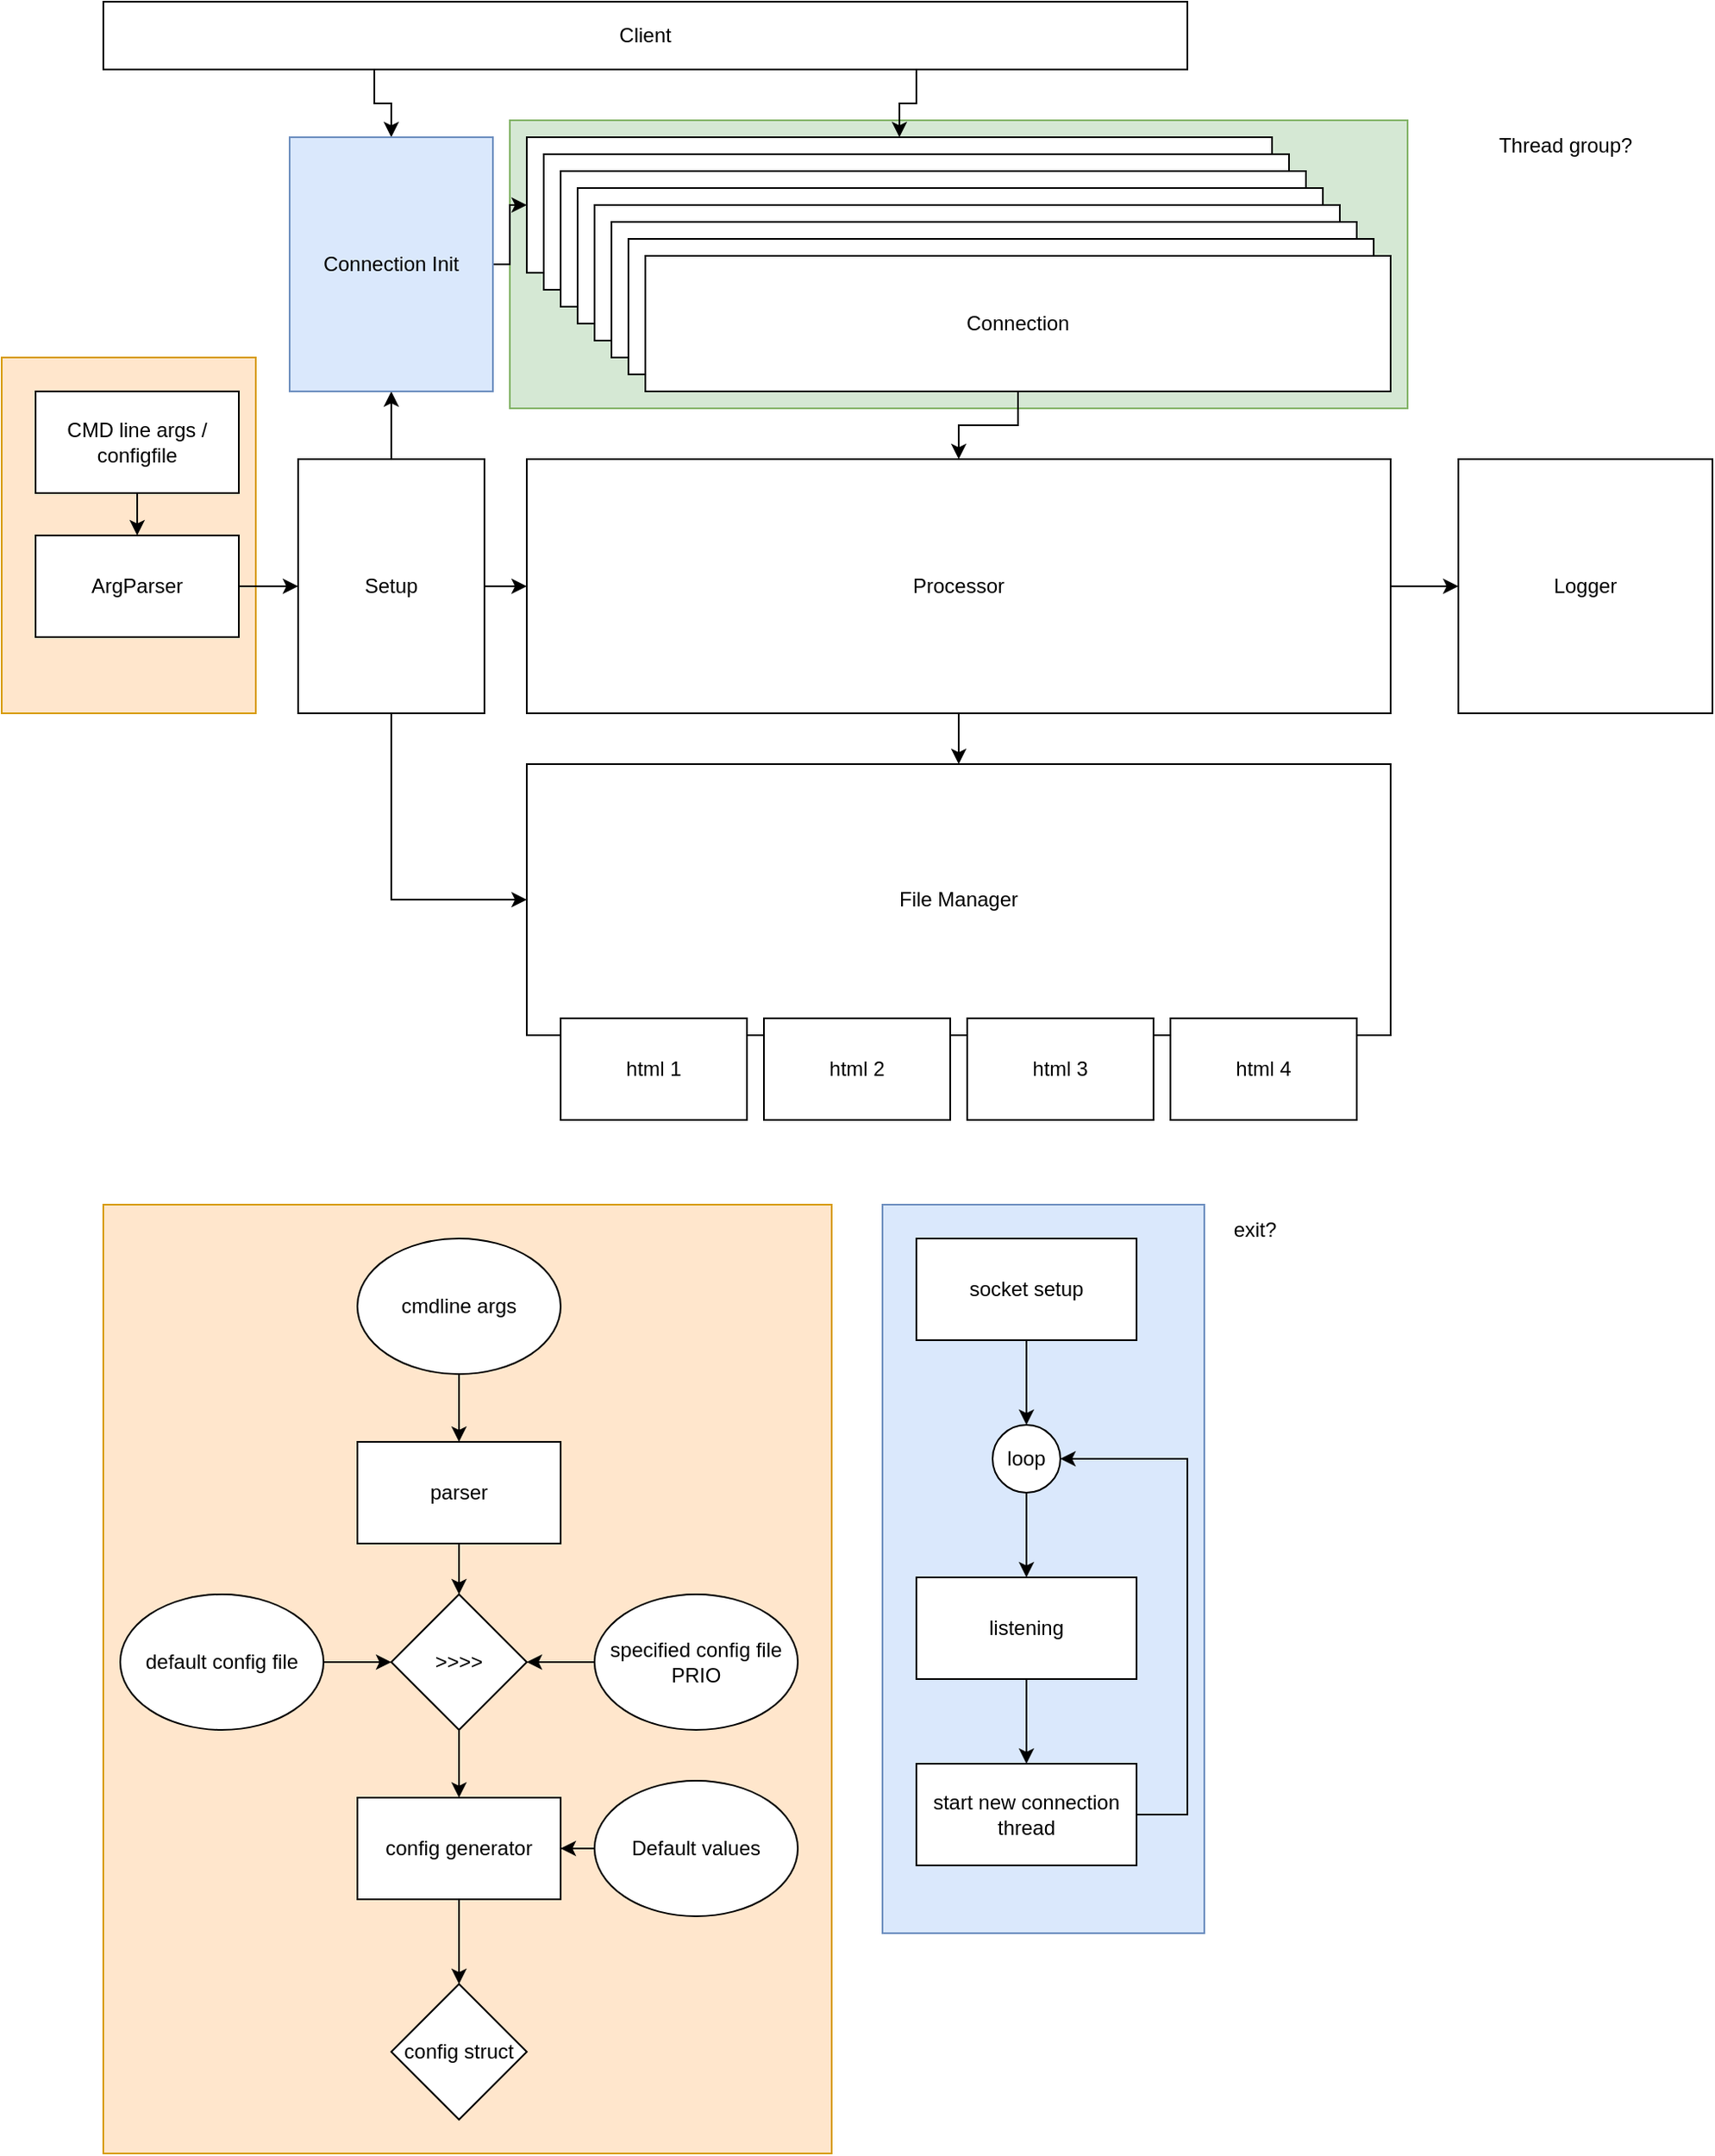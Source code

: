 <mxfile version="24.7.5">
  <diagram name="Page-1" id="7Nsuoyc14vce1aXvYf07">
    <mxGraphModel dx="2212" dy="819" grid="1" gridSize="10" guides="1" tooltips="1" connect="1" arrows="1" fold="1" page="1" pageScale="1" pageWidth="850" pageHeight="1100" math="0" shadow="0">
      <root>
        <mxCell id="0" />
        <mxCell id="1" parent="0" />
        <mxCell id="yS1OMlAL9O3ZvYHchg5X-52" value="" style="rounded=0;whiteSpace=wrap;html=1;fillColor=#d5e8d4;strokeColor=#82b366;" vertex="1" parent="1">
          <mxGeometry x="280" y="110" width="530" height="170" as="geometry" />
        </mxCell>
        <mxCell id="yS1OMlAL9O3ZvYHchg5X-50" value="" style="rounded=0;whiteSpace=wrap;html=1;fillColor=#dae8fc;strokeColor=#6c8ebf;" vertex="1" parent="1">
          <mxGeometry x="500" y="750" width="190" height="430" as="geometry" />
        </mxCell>
        <mxCell id="yS1OMlAL9O3ZvYHchg5X-39" value="" style="rounded=0;whiteSpace=wrap;html=1;fillColor=#ffe6cc;strokeColor=#d79b00;" vertex="1" parent="1">
          <mxGeometry x="40" y="750" width="430" height="560" as="geometry" />
        </mxCell>
        <mxCell id="yS1OMlAL9O3ZvYHchg5X-38" value="" style="rounded=0;whiteSpace=wrap;html=1;fillColor=#ffe6cc;strokeColor=#d79b00;" vertex="1" parent="1">
          <mxGeometry x="-20" y="250" width="150" height="210" as="geometry" />
        </mxCell>
        <mxCell id="2XLXsW0Q4X3rFTA0bUyR-21" style="edgeStyle=orthogonalEdgeStyle;rounded=0;orthogonalLoop=1;jettySize=auto;html=1;exitX=0.25;exitY=1;exitDx=0;exitDy=0;entryX=0.5;entryY=0;entryDx=0;entryDy=0;" parent="1" source="2XLXsW0Q4X3rFTA0bUyR-2" target="2XLXsW0Q4X3rFTA0bUyR-14" edge="1">
          <mxGeometry relative="1" as="geometry" />
        </mxCell>
        <mxCell id="2XLXsW0Q4X3rFTA0bUyR-22" style="edgeStyle=orthogonalEdgeStyle;rounded=0;orthogonalLoop=1;jettySize=auto;html=1;exitX=0.75;exitY=1;exitDx=0;exitDy=0;entryX=0.5;entryY=0;entryDx=0;entryDy=0;" parent="1" source="2XLXsW0Q4X3rFTA0bUyR-2" target="2XLXsW0Q4X3rFTA0bUyR-5" edge="1">
          <mxGeometry relative="1" as="geometry" />
        </mxCell>
        <mxCell id="2XLXsW0Q4X3rFTA0bUyR-2" value="&lt;div&gt;Client&lt;/div&gt;" style="rounded=0;whiteSpace=wrap;html=1;" parent="1" vertex="1">
          <mxGeometry x="40" y="40" width="640" height="40" as="geometry" />
        </mxCell>
        <mxCell id="2XLXsW0Q4X3rFTA0bUyR-5" value="Connection" style="rounded=0;whiteSpace=wrap;html=1;" parent="1" vertex="1">
          <mxGeometry x="290" y="120" width="440" height="80" as="geometry" />
        </mxCell>
        <mxCell id="2XLXsW0Q4X3rFTA0bUyR-19" style="edgeStyle=orthogonalEdgeStyle;rounded=0;orthogonalLoop=1;jettySize=auto;html=1;entryX=0.5;entryY=1;entryDx=0;entryDy=0;" parent="1" source="2XLXsW0Q4X3rFTA0bUyR-6" target="2XLXsW0Q4X3rFTA0bUyR-14" edge="1">
          <mxGeometry relative="1" as="geometry" />
        </mxCell>
        <mxCell id="2XLXsW0Q4X3rFTA0bUyR-26" style="edgeStyle=orthogonalEdgeStyle;rounded=0;orthogonalLoop=1;jettySize=auto;html=1;exitX=0.5;exitY=1;exitDx=0;exitDy=0;entryX=0;entryY=0.5;entryDx=0;entryDy=0;" parent="1" source="2XLXsW0Q4X3rFTA0bUyR-6" target="2XLXsW0Q4X3rFTA0bUyR-24" edge="1">
          <mxGeometry relative="1" as="geometry" />
        </mxCell>
        <mxCell id="2XLXsW0Q4X3rFTA0bUyR-27" style="edgeStyle=orthogonalEdgeStyle;rounded=0;orthogonalLoop=1;jettySize=auto;html=1;exitX=1;exitY=0.5;exitDx=0;exitDy=0;entryX=0;entryY=0.5;entryDx=0;entryDy=0;" parent="1" source="2XLXsW0Q4X3rFTA0bUyR-6" target="2XLXsW0Q4X3rFTA0bUyR-23" edge="1">
          <mxGeometry relative="1" as="geometry" />
        </mxCell>
        <mxCell id="2XLXsW0Q4X3rFTA0bUyR-6" value="Setup" style="rounded=0;whiteSpace=wrap;html=1;" parent="1" vertex="1">
          <mxGeometry x="155" y="310" width="110" height="150" as="geometry" />
        </mxCell>
        <mxCell id="2XLXsW0Q4X3rFTA0bUyR-7" value="Connection" style="rounded=0;whiteSpace=wrap;html=1;" parent="1" vertex="1">
          <mxGeometry x="300" y="130" width="440" height="80" as="geometry" />
        </mxCell>
        <mxCell id="2XLXsW0Q4X3rFTA0bUyR-8" value="Connection" style="rounded=0;whiteSpace=wrap;html=1;" parent="1" vertex="1">
          <mxGeometry x="310" y="140" width="440" height="80" as="geometry" />
        </mxCell>
        <mxCell id="2XLXsW0Q4X3rFTA0bUyR-9" value="Connection" style="rounded=0;whiteSpace=wrap;html=1;" parent="1" vertex="1">
          <mxGeometry x="320" y="150" width="440" height="80" as="geometry" />
        </mxCell>
        <mxCell id="2XLXsW0Q4X3rFTA0bUyR-10" value="Connection" style="rounded=0;whiteSpace=wrap;html=1;" parent="1" vertex="1">
          <mxGeometry x="330" y="160" width="440" height="80" as="geometry" />
        </mxCell>
        <mxCell id="2XLXsW0Q4X3rFTA0bUyR-11" value="Connection" style="rounded=0;whiteSpace=wrap;html=1;" parent="1" vertex="1">
          <mxGeometry x="340" y="170" width="440" height="80" as="geometry" />
        </mxCell>
        <mxCell id="2XLXsW0Q4X3rFTA0bUyR-12" value="Connection" style="rounded=0;whiteSpace=wrap;html=1;" parent="1" vertex="1">
          <mxGeometry x="350" y="180" width="440" height="80" as="geometry" />
        </mxCell>
        <mxCell id="2XLXsW0Q4X3rFTA0bUyR-13" value="Connection" style="rounded=0;whiteSpace=wrap;html=1;" parent="1" vertex="1">
          <mxGeometry x="360" y="190" width="440" height="80" as="geometry" />
        </mxCell>
        <mxCell id="2XLXsW0Q4X3rFTA0bUyR-20" style="edgeStyle=orthogonalEdgeStyle;rounded=0;orthogonalLoop=1;jettySize=auto;html=1;exitX=1;exitY=0.5;exitDx=0;exitDy=0;entryX=0;entryY=0.5;entryDx=0;entryDy=0;" parent="1" source="2XLXsW0Q4X3rFTA0bUyR-14" target="2XLXsW0Q4X3rFTA0bUyR-5" edge="1">
          <mxGeometry relative="1" as="geometry">
            <Array as="points">
              <mxPoint x="280" y="195" />
              <mxPoint x="280" y="160" />
            </Array>
          </mxGeometry>
        </mxCell>
        <mxCell id="2XLXsW0Q4X3rFTA0bUyR-14" value="Connection Init" style="rounded=0;whiteSpace=wrap;html=1;fillColor=#dae8fc;strokeColor=#6c8ebf;" parent="1" vertex="1">
          <mxGeometry x="150" y="120" width="120" height="150" as="geometry" />
        </mxCell>
        <mxCell id="9Ib-BwRvmZUWXCXMDBFs-3" style="edgeStyle=orthogonalEdgeStyle;rounded=0;orthogonalLoop=1;jettySize=auto;html=1;exitX=0.5;exitY=1;exitDx=0;exitDy=0;entryX=0.5;entryY=0;entryDx=0;entryDy=0;" parent="1" source="2XLXsW0Q4X3rFTA0bUyR-15" target="2XLXsW0Q4X3rFTA0bUyR-16" edge="1">
          <mxGeometry relative="1" as="geometry" />
        </mxCell>
        <mxCell id="2XLXsW0Q4X3rFTA0bUyR-15" value="CMD line args / configfile" style="rounded=0;whiteSpace=wrap;html=1;" parent="1" vertex="1">
          <mxGeometry y="270" width="120" height="60" as="geometry" />
        </mxCell>
        <mxCell id="2XLXsW0Q4X3rFTA0bUyR-18" style="edgeStyle=orthogonalEdgeStyle;rounded=0;orthogonalLoop=1;jettySize=auto;html=1;entryX=0;entryY=0.5;entryDx=0;entryDy=0;" parent="1" source="2XLXsW0Q4X3rFTA0bUyR-16" target="2XLXsW0Q4X3rFTA0bUyR-6" edge="1">
          <mxGeometry relative="1" as="geometry" />
        </mxCell>
        <mxCell id="2XLXsW0Q4X3rFTA0bUyR-16" value="ArgParser" style="rounded=0;whiteSpace=wrap;html=1;" parent="1" vertex="1">
          <mxGeometry y="355" width="120" height="60" as="geometry" />
        </mxCell>
        <mxCell id="2XLXsW0Q4X3rFTA0bUyR-28" style="edgeStyle=orthogonalEdgeStyle;rounded=0;orthogonalLoop=1;jettySize=auto;html=1;exitX=0.5;exitY=1;exitDx=0;exitDy=0;entryX=0.5;entryY=0;entryDx=0;entryDy=0;" parent="1" source="2XLXsW0Q4X3rFTA0bUyR-23" target="2XLXsW0Q4X3rFTA0bUyR-24" edge="1">
          <mxGeometry relative="1" as="geometry" />
        </mxCell>
        <mxCell id="2XLXsW0Q4X3rFTA0bUyR-29" style="edgeStyle=orthogonalEdgeStyle;rounded=0;orthogonalLoop=1;jettySize=auto;html=1;exitX=0.5;exitY=0;exitDx=0;exitDy=0;entryX=0.5;entryY=1;entryDx=0;entryDy=0;startArrow=classic;startFill=1;endArrow=none;endFill=0;" parent="1" source="2XLXsW0Q4X3rFTA0bUyR-23" target="2XLXsW0Q4X3rFTA0bUyR-13" edge="1">
          <mxGeometry relative="1" as="geometry" />
        </mxCell>
        <mxCell id="9Ib-BwRvmZUWXCXMDBFs-2" style="edgeStyle=orthogonalEdgeStyle;rounded=0;orthogonalLoop=1;jettySize=auto;html=1;exitX=1;exitY=0.5;exitDx=0;exitDy=0;entryX=0;entryY=0.5;entryDx=0;entryDy=0;" parent="1" source="2XLXsW0Q4X3rFTA0bUyR-23" target="9Ib-BwRvmZUWXCXMDBFs-1" edge="1">
          <mxGeometry relative="1" as="geometry" />
        </mxCell>
        <mxCell id="2XLXsW0Q4X3rFTA0bUyR-23" value="&lt;div&gt;Processor&lt;/div&gt;" style="rounded=0;whiteSpace=wrap;html=1;" parent="1" vertex="1">
          <mxGeometry x="290" y="310" width="510" height="150" as="geometry" />
        </mxCell>
        <mxCell id="2XLXsW0Q4X3rFTA0bUyR-24" value="File Manager" style="rounded=0;whiteSpace=wrap;html=1;" parent="1" vertex="1">
          <mxGeometry x="290" y="490" width="510" height="160" as="geometry" />
        </mxCell>
        <mxCell id="2XLXsW0Q4X3rFTA0bUyR-30" value="html 1" style="rounded=0;whiteSpace=wrap;html=1;" parent="1" vertex="1">
          <mxGeometry x="310" y="640" width="110" height="60" as="geometry" />
        </mxCell>
        <mxCell id="2XLXsW0Q4X3rFTA0bUyR-31" value="html 2" style="rounded=0;whiteSpace=wrap;html=1;" parent="1" vertex="1">
          <mxGeometry x="430" y="640" width="110" height="60" as="geometry" />
        </mxCell>
        <mxCell id="2XLXsW0Q4X3rFTA0bUyR-32" value="html 3" style="rounded=0;whiteSpace=wrap;html=1;" parent="1" vertex="1">
          <mxGeometry x="550" y="640" width="110" height="60" as="geometry" />
        </mxCell>
        <mxCell id="2XLXsW0Q4X3rFTA0bUyR-33" value="html 4" style="rounded=0;whiteSpace=wrap;html=1;" parent="1" vertex="1">
          <mxGeometry x="670" y="640" width="110" height="60" as="geometry" />
        </mxCell>
        <mxCell id="9Ib-BwRvmZUWXCXMDBFs-1" value="Logger" style="rounded=0;whiteSpace=wrap;html=1;" parent="1" vertex="1">
          <mxGeometry x="840" y="310" width="150" height="150" as="geometry" />
        </mxCell>
        <mxCell id="yS1OMlAL9O3ZvYHchg5X-31" style="edgeStyle=orthogonalEdgeStyle;rounded=0;orthogonalLoop=1;jettySize=auto;html=1;exitX=0.5;exitY=1;exitDx=0;exitDy=0;entryX=0.5;entryY=0;entryDx=0;entryDy=0;" edge="1" parent="1" source="yS1OMlAL9O3ZvYHchg5X-2" target="yS1OMlAL9O3ZvYHchg5X-28">
          <mxGeometry relative="1" as="geometry" />
        </mxCell>
        <mxCell id="yS1OMlAL9O3ZvYHchg5X-2" value="parser" style="rounded=0;whiteSpace=wrap;html=1;" vertex="1" parent="1">
          <mxGeometry x="190" y="890" width="120" height="60" as="geometry" />
        </mxCell>
        <mxCell id="yS1OMlAL9O3ZvYHchg5X-23" value="" style="edgeStyle=orthogonalEdgeStyle;rounded=0;orthogonalLoop=1;jettySize=auto;html=1;" edge="1" parent="1" source="yS1OMlAL9O3ZvYHchg5X-3" target="yS1OMlAL9O3ZvYHchg5X-2">
          <mxGeometry relative="1" as="geometry" />
        </mxCell>
        <mxCell id="yS1OMlAL9O3ZvYHchg5X-3" value="cmdline args" style="ellipse;whiteSpace=wrap;html=1;" vertex="1" parent="1">
          <mxGeometry x="190" y="770" width="120" height="80" as="geometry" />
        </mxCell>
        <mxCell id="yS1OMlAL9O3ZvYHchg5X-34" style="edgeStyle=orthogonalEdgeStyle;rounded=0;orthogonalLoop=1;jettySize=auto;html=1;entryX=1;entryY=0.5;entryDx=0;entryDy=0;" edge="1" parent="1" source="yS1OMlAL9O3ZvYHchg5X-7" target="yS1OMlAL9O3ZvYHchg5X-32">
          <mxGeometry relative="1" as="geometry" />
        </mxCell>
        <mxCell id="yS1OMlAL9O3ZvYHchg5X-7" value="Default values" style="ellipse;whiteSpace=wrap;html=1;" vertex="1" parent="1">
          <mxGeometry x="330" y="1090" width="120" height="80" as="geometry" />
        </mxCell>
        <mxCell id="yS1OMlAL9O3ZvYHchg5X-37" style="edgeStyle=orthogonalEdgeStyle;rounded=0;orthogonalLoop=1;jettySize=auto;html=1;exitX=0;exitY=0.5;exitDx=0;exitDy=0;entryX=1;entryY=0.5;entryDx=0;entryDy=0;" edge="1" parent="1" source="yS1OMlAL9O3ZvYHchg5X-25" target="yS1OMlAL9O3ZvYHchg5X-28">
          <mxGeometry relative="1" as="geometry" />
        </mxCell>
        <mxCell id="yS1OMlAL9O3ZvYHchg5X-25" value="specified config file&lt;div&gt;PRIO&lt;/div&gt;" style="ellipse;whiteSpace=wrap;html=1;" vertex="1" parent="1">
          <mxGeometry x="330" y="980" width="120" height="80" as="geometry" />
        </mxCell>
        <mxCell id="yS1OMlAL9O3ZvYHchg5X-29" style="edgeStyle=orthogonalEdgeStyle;rounded=0;orthogonalLoop=1;jettySize=auto;html=1;exitX=1;exitY=0.5;exitDx=0;exitDy=0;entryX=0;entryY=0.5;entryDx=0;entryDy=0;" edge="1" parent="1" source="yS1OMlAL9O3ZvYHchg5X-27" target="yS1OMlAL9O3ZvYHchg5X-28">
          <mxGeometry relative="1" as="geometry" />
        </mxCell>
        <mxCell id="yS1OMlAL9O3ZvYHchg5X-27" value="default config file" style="ellipse;whiteSpace=wrap;html=1;" vertex="1" parent="1">
          <mxGeometry x="50" y="980" width="120" height="80" as="geometry" />
        </mxCell>
        <mxCell id="yS1OMlAL9O3ZvYHchg5X-33" style="edgeStyle=orthogonalEdgeStyle;rounded=0;orthogonalLoop=1;jettySize=auto;html=1;exitX=0.5;exitY=1;exitDx=0;exitDy=0;entryX=0.5;entryY=0;entryDx=0;entryDy=0;" edge="1" parent="1" source="yS1OMlAL9O3ZvYHchg5X-28" target="yS1OMlAL9O3ZvYHchg5X-32">
          <mxGeometry relative="1" as="geometry" />
        </mxCell>
        <mxCell id="yS1OMlAL9O3ZvYHchg5X-28" value="&amp;gt;&amp;gt;&amp;gt;&amp;gt;" style="rhombus;whiteSpace=wrap;html=1;" vertex="1" parent="1">
          <mxGeometry x="210" y="980" width="80" height="80" as="geometry" />
        </mxCell>
        <mxCell id="yS1OMlAL9O3ZvYHchg5X-36" style="edgeStyle=orthogonalEdgeStyle;rounded=0;orthogonalLoop=1;jettySize=auto;html=1;exitX=0.5;exitY=1;exitDx=0;exitDy=0;entryX=0.5;entryY=0;entryDx=0;entryDy=0;" edge="1" parent="1" source="yS1OMlAL9O3ZvYHchg5X-32" target="yS1OMlAL9O3ZvYHchg5X-35">
          <mxGeometry relative="1" as="geometry" />
        </mxCell>
        <mxCell id="yS1OMlAL9O3ZvYHchg5X-32" value="config generator" style="rounded=0;whiteSpace=wrap;html=1;" vertex="1" parent="1">
          <mxGeometry x="190" y="1100" width="120" height="60" as="geometry" />
        </mxCell>
        <mxCell id="yS1OMlAL9O3ZvYHchg5X-35" value="config struct" style="rhombus;whiteSpace=wrap;html=1;" vertex="1" parent="1">
          <mxGeometry x="210" y="1210" width="80" height="80" as="geometry" />
        </mxCell>
        <mxCell id="yS1OMlAL9O3ZvYHchg5X-40" value="Thread group?&amp;nbsp;" style="text;html=1;align=center;verticalAlign=middle;whiteSpace=wrap;rounded=0;" vertex="1" parent="1">
          <mxGeometry x="850" y="90" width="110" height="70" as="geometry" />
        </mxCell>
        <mxCell id="yS1OMlAL9O3ZvYHchg5X-46" style="edgeStyle=orthogonalEdgeStyle;rounded=0;orthogonalLoop=1;jettySize=auto;html=1;exitX=0.5;exitY=1;exitDx=0;exitDy=0;entryX=0.5;entryY=0;entryDx=0;entryDy=0;" edge="1" parent="1" source="yS1OMlAL9O3ZvYHchg5X-41" target="yS1OMlAL9O3ZvYHchg5X-45">
          <mxGeometry relative="1" as="geometry" />
        </mxCell>
        <mxCell id="yS1OMlAL9O3ZvYHchg5X-41" value="socket setup" style="rounded=0;whiteSpace=wrap;html=1;" vertex="1" parent="1">
          <mxGeometry x="520" y="770" width="130" height="60" as="geometry" />
        </mxCell>
        <mxCell id="yS1OMlAL9O3ZvYHchg5X-48" style="edgeStyle=orthogonalEdgeStyle;rounded=0;orthogonalLoop=1;jettySize=auto;html=1;exitX=0.5;exitY=1;exitDx=0;exitDy=0;entryX=0.5;entryY=0;entryDx=0;entryDy=0;" edge="1" parent="1" source="yS1OMlAL9O3ZvYHchg5X-42" target="yS1OMlAL9O3ZvYHchg5X-43">
          <mxGeometry relative="1" as="geometry" />
        </mxCell>
        <mxCell id="yS1OMlAL9O3ZvYHchg5X-42" value="listening" style="rounded=0;whiteSpace=wrap;html=1;" vertex="1" parent="1">
          <mxGeometry x="520" y="970" width="130" height="60" as="geometry" />
        </mxCell>
        <mxCell id="yS1OMlAL9O3ZvYHchg5X-49" style="edgeStyle=orthogonalEdgeStyle;rounded=0;orthogonalLoop=1;jettySize=auto;html=1;exitX=1;exitY=0.5;exitDx=0;exitDy=0;entryX=1;entryY=0.5;entryDx=0;entryDy=0;" edge="1" parent="1" source="yS1OMlAL9O3ZvYHchg5X-43" target="yS1OMlAL9O3ZvYHchg5X-45">
          <mxGeometry relative="1" as="geometry">
            <Array as="points">
              <mxPoint x="680" y="1110" />
              <mxPoint x="680" y="900" />
            </Array>
          </mxGeometry>
        </mxCell>
        <mxCell id="yS1OMlAL9O3ZvYHchg5X-43" value="start new connection thread" style="rounded=0;whiteSpace=wrap;html=1;" vertex="1" parent="1">
          <mxGeometry x="520" y="1080" width="130" height="60" as="geometry" />
        </mxCell>
        <mxCell id="yS1OMlAL9O3ZvYHchg5X-47" style="edgeStyle=orthogonalEdgeStyle;rounded=0;orthogonalLoop=1;jettySize=auto;html=1;entryX=0.5;entryY=0;entryDx=0;entryDy=0;" edge="1" parent="1" source="yS1OMlAL9O3ZvYHchg5X-45" target="yS1OMlAL9O3ZvYHchg5X-42">
          <mxGeometry relative="1" as="geometry" />
        </mxCell>
        <mxCell id="yS1OMlAL9O3ZvYHchg5X-45" value="loop" style="ellipse;whiteSpace=wrap;html=1;aspect=fixed;" vertex="1" parent="1">
          <mxGeometry x="565" y="880" width="40" height="40" as="geometry" />
        </mxCell>
        <mxCell id="yS1OMlAL9O3ZvYHchg5X-51" value="exit?" style="text;html=1;align=center;verticalAlign=middle;whiteSpace=wrap;rounded=0;" vertex="1" parent="1">
          <mxGeometry x="690" y="750" width="60" height="30" as="geometry" />
        </mxCell>
        <mxCell id="yS1OMlAL9O3ZvYHchg5X-55" value="" style="edgeStyle=orthogonalEdgeStyle;rounded=0;orthogonalLoop=1;jettySize=auto;html=1;" edge="1" parent="1" source="yS1OMlAL9O3ZvYHchg5X-54">
          <mxGeometry relative="1" as="geometry">
            <mxPoint x="880" y="830" as="targetPoint" />
          </mxGeometry>
        </mxCell>
      </root>
    </mxGraphModel>
  </diagram>
</mxfile>
